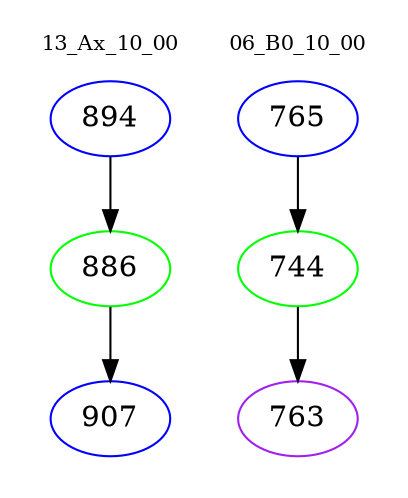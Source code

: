 digraph{
subgraph cluster_0 {
color = white
label = "13_Ax_10_00";
fontsize=10;
T0_894 [label="894", color="blue"]
T0_894 -> T0_886 [color="black"]
T0_886 [label="886", color="green"]
T0_886 -> T0_907 [color="black"]
T0_907 [label="907", color="blue"]
}
subgraph cluster_1 {
color = white
label = "06_B0_10_00";
fontsize=10;
T1_765 [label="765", color="blue"]
T1_765 -> T1_744 [color="black"]
T1_744 [label="744", color="green"]
T1_744 -> T1_763 [color="black"]
T1_763 [label="763", color="purple"]
}
}
